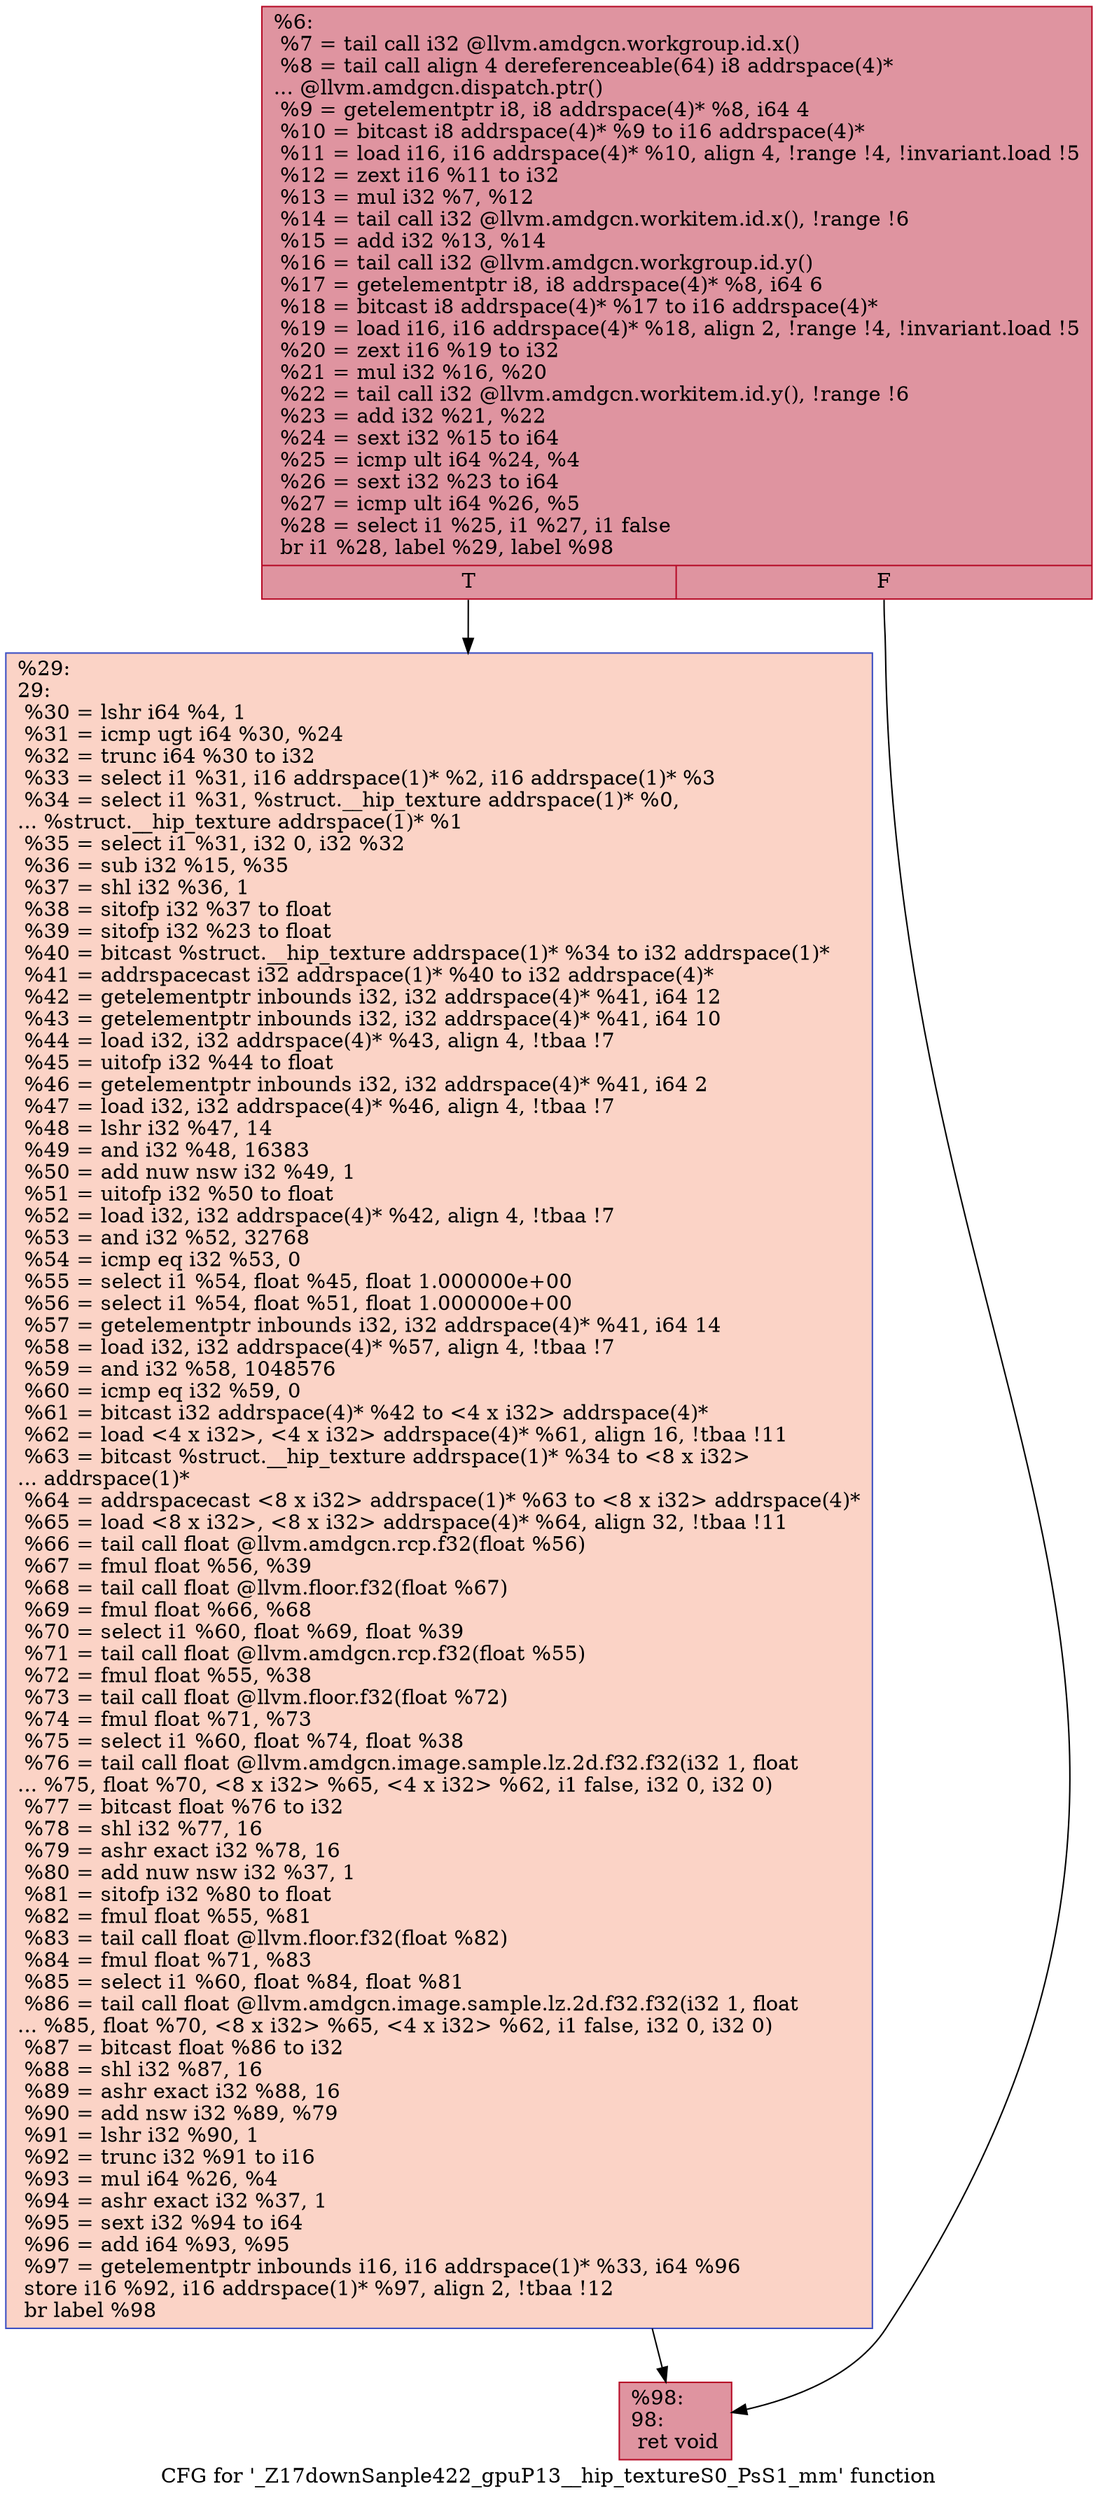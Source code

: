 digraph "CFG for '_Z17downSanple422_gpuP13__hip_textureS0_PsS1_mm' function" {
	label="CFG for '_Z17downSanple422_gpuP13__hip_textureS0_PsS1_mm' function";

	Node0x4af7ba0 [shape=record,color="#b70d28ff", style=filled, fillcolor="#b70d2870",label="{%6:\l  %7 = tail call i32 @llvm.amdgcn.workgroup.id.x()\l  %8 = tail call align 4 dereferenceable(64) i8 addrspace(4)*\l... @llvm.amdgcn.dispatch.ptr()\l  %9 = getelementptr i8, i8 addrspace(4)* %8, i64 4\l  %10 = bitcast i8 addrspace(4)* %9 to i16 addrspace(4)*\l  %11 = load i16, i16 addrspace(4)* %10, align 4, !range !4, !invariant.load !5\l  %12 = zext i16 %11 to i32\l  %13 = mul i32 %7, %12\l  %14 = tail call i32 @llvm.amdgcn.workitem.id.x(), !range !6\l  %15 = add i32 %13, %14\l  %16 = tail call i32 @llvm.amdgcn.workgroup.id.y()\l  %17 = getelementptr i8, i8 addrspace(4)* %8, i64 6\l  %18 = bitcast i8 addrspace(4)* %17 to i16 addrspace(4)*\l  %19 = load i16, i16 addrspace(4)* %18, align 2, !range !4, !invariant.load !5\l  %20 = zext i16 %19 to i32\l  %21 = mul i32 %16, %20\l  %22 = tail call i32 @llvm.amdgcn.workitem.id.y(), !range !6\l  %23 = add i32 %21, %22\l  %24 = sext i32 %15 to i64\l  %25 = icmp ult i64 %24, %4\l  %26 = sext i32 %23 to i64\l  %27 = icmp ult i64 %26, %5\l  %28 = select i1 %25, i1 %27, i1 false\l  br i1 %28, label %29, label %98\l|{<s0>T|<s1>F}}"];
	Node0x4af7ba0:s0 -> Node0x4afdf60;
	Node0x4af7ba0:s1 -> Node0x4afdff0;
	Node0x4afdf60 [shape=record,color="#3d50c3ff", style=filled, fillcolor="#f59c7d70",label="{%29:\l29:                                               \l  %30 = lshr i64 %4, 1\l  %31 = icmp ugt i64 %30, %24\l  %32 = trunc i64 %30 to i32\l  %33 = select i1 %31, i16 addrspace(1)* %2, i16 addrspace(1)* %3\l  %34 = select i1 %31, %struct.__hip_texture addrspace(1)* %0,\l... %struct.__hip_texture addrspace(1)* %1\l  %35 = select i1 %31, i32 0, i32 %32\l  %36 = sub i32 %15, %35\l  %37 = shl i32 %36, 1\l  %38 = sitofp i32 %37 to float\l  %39 = sitofp i32 %23 to float\l  %40 = bitcast %struct.__hip_texture addrspace(1)* %34 to i32 addrspace(1)*\l  %41 = addrspacecast i32 addrspace(1)* %40 to i32 addrspace(4)*\l  %42 = getelementptr inbounds i32, i32 addrspace(4)* %41, i64 12\l  %43 = getelementptr inbounds i32, i32 addrspace(4)* %41, i64 10\l  %44 = load i32, i32 addrspace(4)* %43, align 4, !tbaa !7\l  %45 = uitofp i32 %44 to float\l  %46 = getelementptr inbounds i32, i32 addrspace(4)* %41, i64 2\l  %47 = load i32, i32 addrspace(4)* %46, align 4, !tbaa !7\l  %48 = lshr i32 %47, 14\l  %49 = and i32 %48, 16383\l  %50 = add nuw nsw i32 %49, 1\l  %51 = uitofp i32 %50 to float\l  %52 = load i32, i32 addrspace(4)* %42, align 4, !tbaa !7\l  %53 = and i32 %52, 32768\l  %54 = icmp eq i32 %53, 0\l  %55 = select i1 %54, float %45, float 1.000000e+00\l  %56 = select i1 %54, float %51, float 1.000000e+00\l  %57 = getelementptr inbounds i32, i32 addrspace(4)* %41, i64 14\l  %58 = load i32, i32 addrspace(4)* %57, align 4, !tbaa !7\l  %59 = and i32 %58, 1048576\l  %60 = icmp eq i32 %59, 0\l  %61 = bitcast i32 addrspace(4)* %42 to \<4 x i32\> addrspace(4)*\l  %62 = load \<4 x i32\>, \<4 x i32\> addrspace(4)* %61, align 16, !tbaa !11\l  %63 = bitcast %struct.__hip_texture addrspace(1)* %34 to \<8 x i32\>\l... addrspace(1)*\l  %64 = addrspacecast \<8 x i32\> addrspace(1)* %63 to \<8 x i32\> addrspace(4)*\l  %65 = load \<8 x i32\>, \<8 x i32\> addrspace(4)* %64, align 32, !tbaa !11\l  %66 = tail call float @llvm.amdgcn.rcp.f32(float %56)\l  %67 = fmul float %56, %39\l  %68 = tail call float @llvm.floor.f32(float %67)\l  %69 = fmul float %66, %68\l  %70 = select i1 %60, float %69, float %39\l  %71 = tail call float @llvm.amdgcn.rcp.f32(float %55)\l  %72 = fmul float %55, %38\l  %73 = tail call float @llvm.floor.f32(float %72)\l  %74 = fmul float %71, %73\l  %75 = select i1 %60, float %74, float %38\l  %76 = tail call float @llvm.amdgcn.image.sample.lz.2d.f32.f32(i32 1, float\l... %75, float %70, \<8 x i32\> %65, \<4 x i32\> %62, i1 false, i32 0, i32 0)\l  %77 = bitcast float %76 to i32\l  %78 = shl i32 %77, 16\l  %79 = ashr exact i32 %78, 16\l  %80 = add nuw nsw i32 %37, 1\l  %81 = sitofp i32 %80 to float\l  %82 = fmul float %55, %81\l  %83 = tail call float @llvm.floor.f32(float %82)\l  %84 = fmul float %71, %83\l  %85 = select i1 %60, float %84, float %81\l  %86 = tail call float @llvm.amdgcn.image.sample.lz.2d.f32.f32(i32 1, float\l... %85, float %70, \<8 x i32\> %65, \<4 x i32\> %62, i1 false, i32 0, i32 0)\l  %87 = bitcast float %86 to i32\l  %88 = shl i32 %87, 16\l  %89 = ashr exact i32 %88, 16\l  %90 = add nsw i32 %89, %79\l  %91 = lshr i32 %90, 1\l  %92 = trunc i32 %91 to i16\l  %93 = mul i64 %26, %4\l  %94 = ashr exact i32 %37, 1\l  %95 = sext i32 %94 to i64\l  %96 = add i64 %93, %95\l  %97 = getelementptr inbounds i16, i16 addrspace(1)* %33, i64 %96\l  store i16 %92, i16 addrspace(1)* %97, align 2, !tbaa !12\l  br label %98\l}"];
	Node0x4afdf60 -> Node0x4afdff0;
	Node0x4afdff0 [shape=record,color="#b70d28ff", style=filled, fillcolor="#b70d2870",label="{%98:\l98:                                               \l  ret void\l}"];
}
